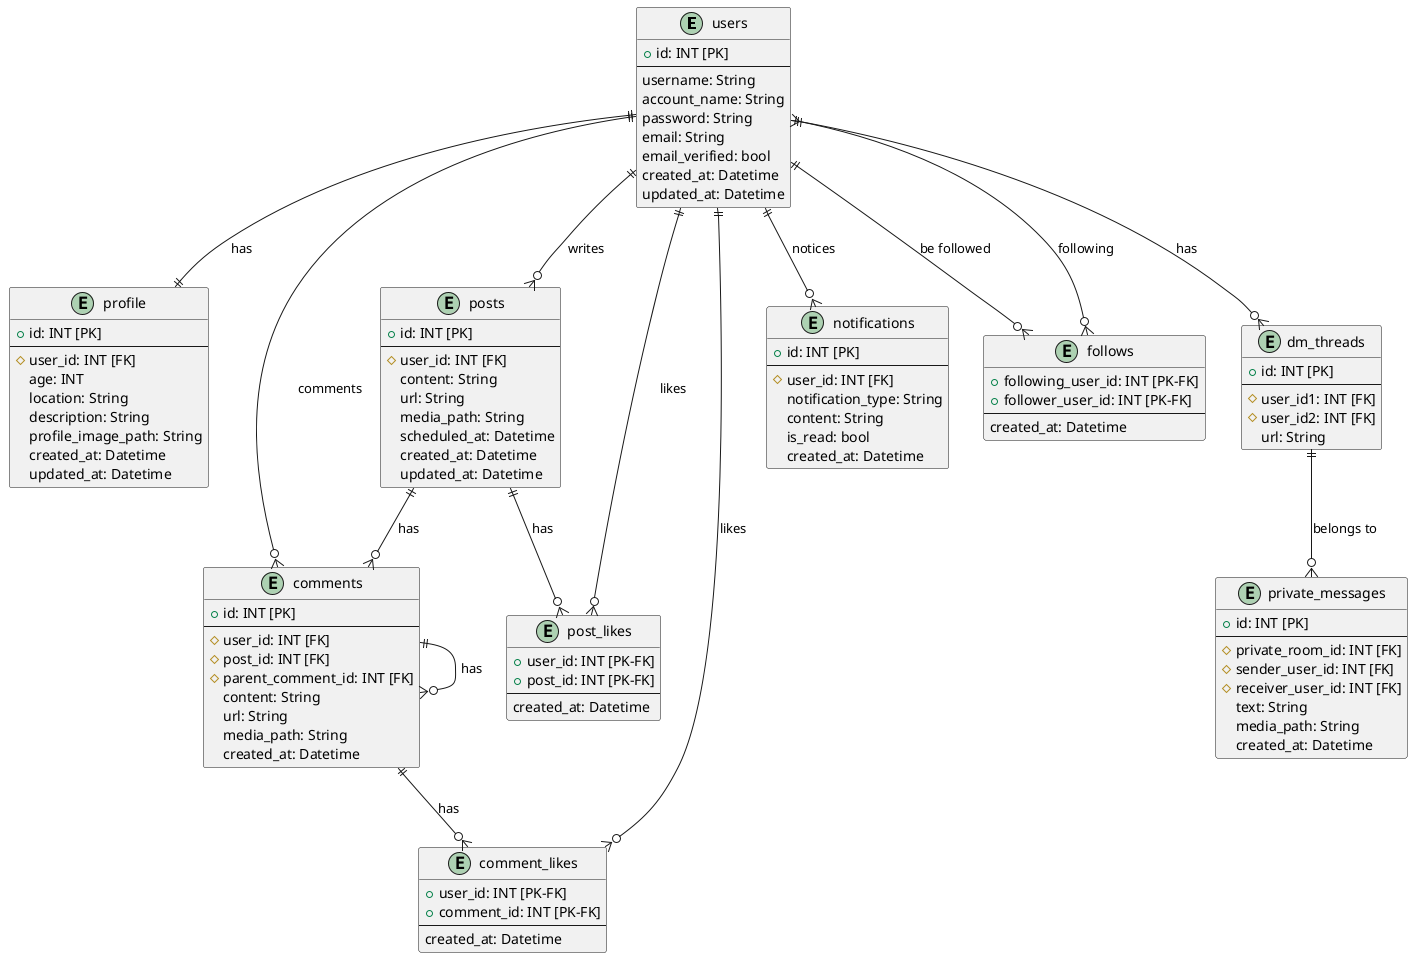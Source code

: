 @startuml er

Entity users{
    + id: INT [PK]
    --
    username: String
    account_name: String
    password: String
    email: String
    email_verified: bool
    created_at: Datetime
    updated_at: Datetime
}

Entity profile{
    + id: INT [PK]
    --
    # user_id: INT [FK]
    age: INT
    location: String
    description: String
    profile_image_path: String
    created_at: Datetime
    updated_at: Datetime
}

Entity posts{
    + id: INT [PK]
    --
    # user_id: INT [FK]
    content: String
    url: String
    media_path: String
    scheduled_at: Datetime
    created_at: Datetime
    updated_at: Datetime
}

Entity comments{
    + id: INT [PK]
    --
    # user_id: INT [FK]
    # post_id: INT [FK]
    # parent_comment_id: INT [FK]
    content: String
    url: String
    media_path: String
    created_at: Datetime
}

Entity post_likes{
    + user_id: INT [PK-FK]
    + post_id: INT [PK-FK]
    --
    created_at: Datetime
}

Entity comment_likes{
    + user_id: INT [PK-FK]
    + comment_id: INT [PK-FK]
    --
    created_at: Datetime
}

Entity notifications{
    + id: INT [PK]
    --
    # user_id: INT [FK]
    notification_type: String
    content: String
    is_read: bool
    created_at: Datetime
}

Entity follows{
    + following_user_id: INT [PK-FK]
    + follower_user_id: INT [PK-FK]
    --
    created_at: Datetime
}

Entity dm_threads{
    + id: INT [PK]
    --
    # user_id1: INT [FK]
    # user_id2: INT [FK]
    url: String
}

Entity private_messages{
    + id: INT [PK]
    --
    # private_room_id: INT [FK]
    # sender_user_id: INT [FK]
    # receiver_user_id: INT [FK]
    text: String
    media_path: String
    created_at: Datetime
}


users ||--o{ posts: writes
users ||--o{ comments: comments
posts ||--o{ comments: has
posts ||--o{ post_likes: has
comments ||--o{ comment_likes: has
comments ||--o{ comments: has
users ||--o{ follows: following
users ||--o{ follows: be followed
users ||--o{ notifications: notices
users ||--o{ post_likes: likes
users ||--o{ comment_likes: likes
users ||--|| profile: has
users }|--o{ dm_threads: has
dm_threads ||--o{ private_messages: belongs to 

@enduml
